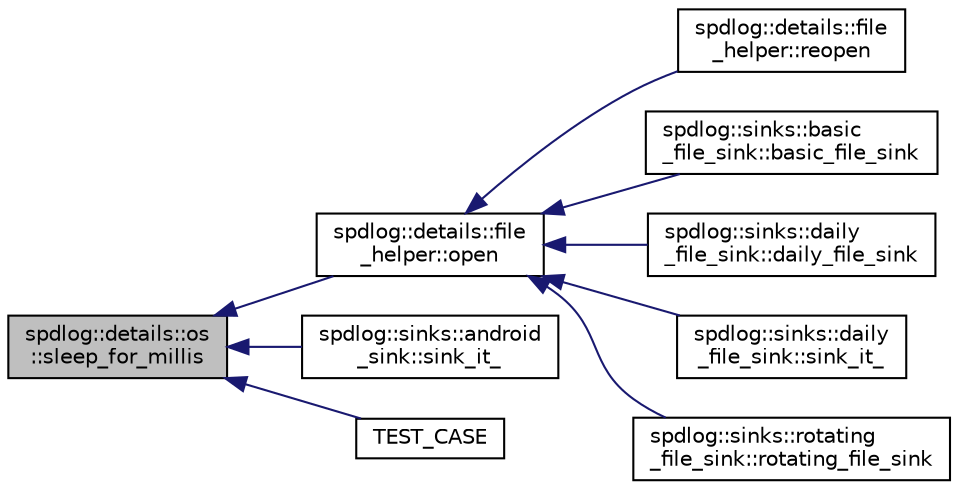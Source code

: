 digraph "spdlog::details::os::sleep_for_millis"
{
  edge [fontname="Helvetica",fontsize="10",labelfontname="Helvetica",labelfontsize="10"];
  node [fontname="Helvetica",fontsize="10",shape=record];
  rankdir="LR";
  Node1 [label="spdlog::details::os\l::sleep_for_millis",height=0.2,width=0.4,color="black", fillcolor="grey75", style="filled" fontcolor="black"];
  Node1 -> Node2 [dir="back",color="midnightblue",fontsize="10",style="solid",fontname="Helvetica"];
  Node2 [label="spdlog::details::file\l_helper::open",height=0.2,width=0.4,color="black", fillcolor="white", style="filled",URL="$classspdlog_1_1details_1_1file__helper.html#a8612066fd098080cc60e3aefed6a6085"];
  Node2 -> Node3 [dir="back",color="midnightblue",fontsize="10",style="solid",fontname="Helvetica"];
  Node3 [label="spdlog::details::file\l_helper::reopen",height=0.2,width=0.4,color="black", fillcolor="white", style="filled",URL="$classspdlog_1_1details_1_1file__helper.html#a21c688da7f241c53871b462c3a5c2c94"];
  Node2 -> Node4 [dir="back",color="midnightblue",fontsize="10",style="solid",fontname="Helvetica"];
  Node4 [label="spdlog::sinks::basic\l_file_sink::basic_file_sink",height=0.2,width=0.4,color="black", fillcolor="white", style="filled",URL="$classspdlog_1_1sinks_1_1basic__file__sink.html#a799e95cc46fd69b03f4ef7497aa21436"];
  Node2 -> Node5 [dir="back",color="midnightblue",fontsize="10",style="solid",fontname="Helvetica"];
  Node5 [label="spdlog::sinks::daily\l_file_sink::daily_file_sink",height=0.2,width=0.4,color="black", fillcolor="white", style="filled",URL="$classspdlog_1_1sinks_1_1daily__file__sink.html#a442164b0813283bc631ad39708fb3669"];
  Node2 -> Node6 [dir="back",color="midnightblue",fontsize="10",style="solid",fontname="Helvetica"];
  Node6 [label="spdlog::sinks::daily\l_file_sink::sink_it_",height=0.2,width=0.4,color="black", fillcolor="white", style="filled",URL="$classspdlog_1_1sinks_1_1daily__file__sink.html#ac82447cddb7a2ddb45ab81f97b74286d"];
  Node2 -> Node7 [dir="back",color="midnightblue",fontsize="10",style="solid",fontname="Helvetica"];
  Node7 [label="spdlog::sinks::rotating\l_file_sink::rotating_file_sink",height=0.2,width=0.4,color="black", fillcolor="white", style="filled",URL="$classspdlog_1_1sinks_1_1rotating__file__sink.html#a0e754181168b32e8b1b60b82c35179e8"];
  Node1 -> Node8 [dir="back",color="midnightblue",fontsize="10",style="solid",fontname="Helvetica"];
  Node8 [label="spdlog::sinks::android\l_sink::sink_it_",height=0.2,width=0.4,color="black", fillcolor="white", style="filled",URL="$classspdlog_1_1sinks_1_1android__sink.html#ab91c7aabd013d009ff811e6d34324128"];
  Node1 -> Node9 [dir="back",color="midnightblue",fontsize="10",style="solid",fontname="Helvetica"];
  Node9 [label="TEST_CASE",height=0.2,width=0.4,color="black", fillcolor="white", style="filled",URL="$test__misc_8cpp.html#afe07550b854030ed7fd4db5e8f346cb7"];
}

